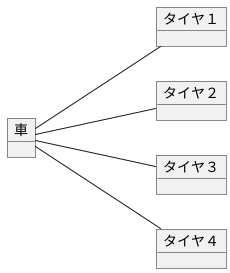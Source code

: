 @startuml
left to right direction
object 車 
object "タイヤ１" as tiya1
object "タイヤ２" as tiya2
object "タイヤ３" as tiya3
object "タイヤ４" as tiya4

車 --- tiya1
車 --- tiya2
車 --- tiya3
車 --- tiya4

@enduml